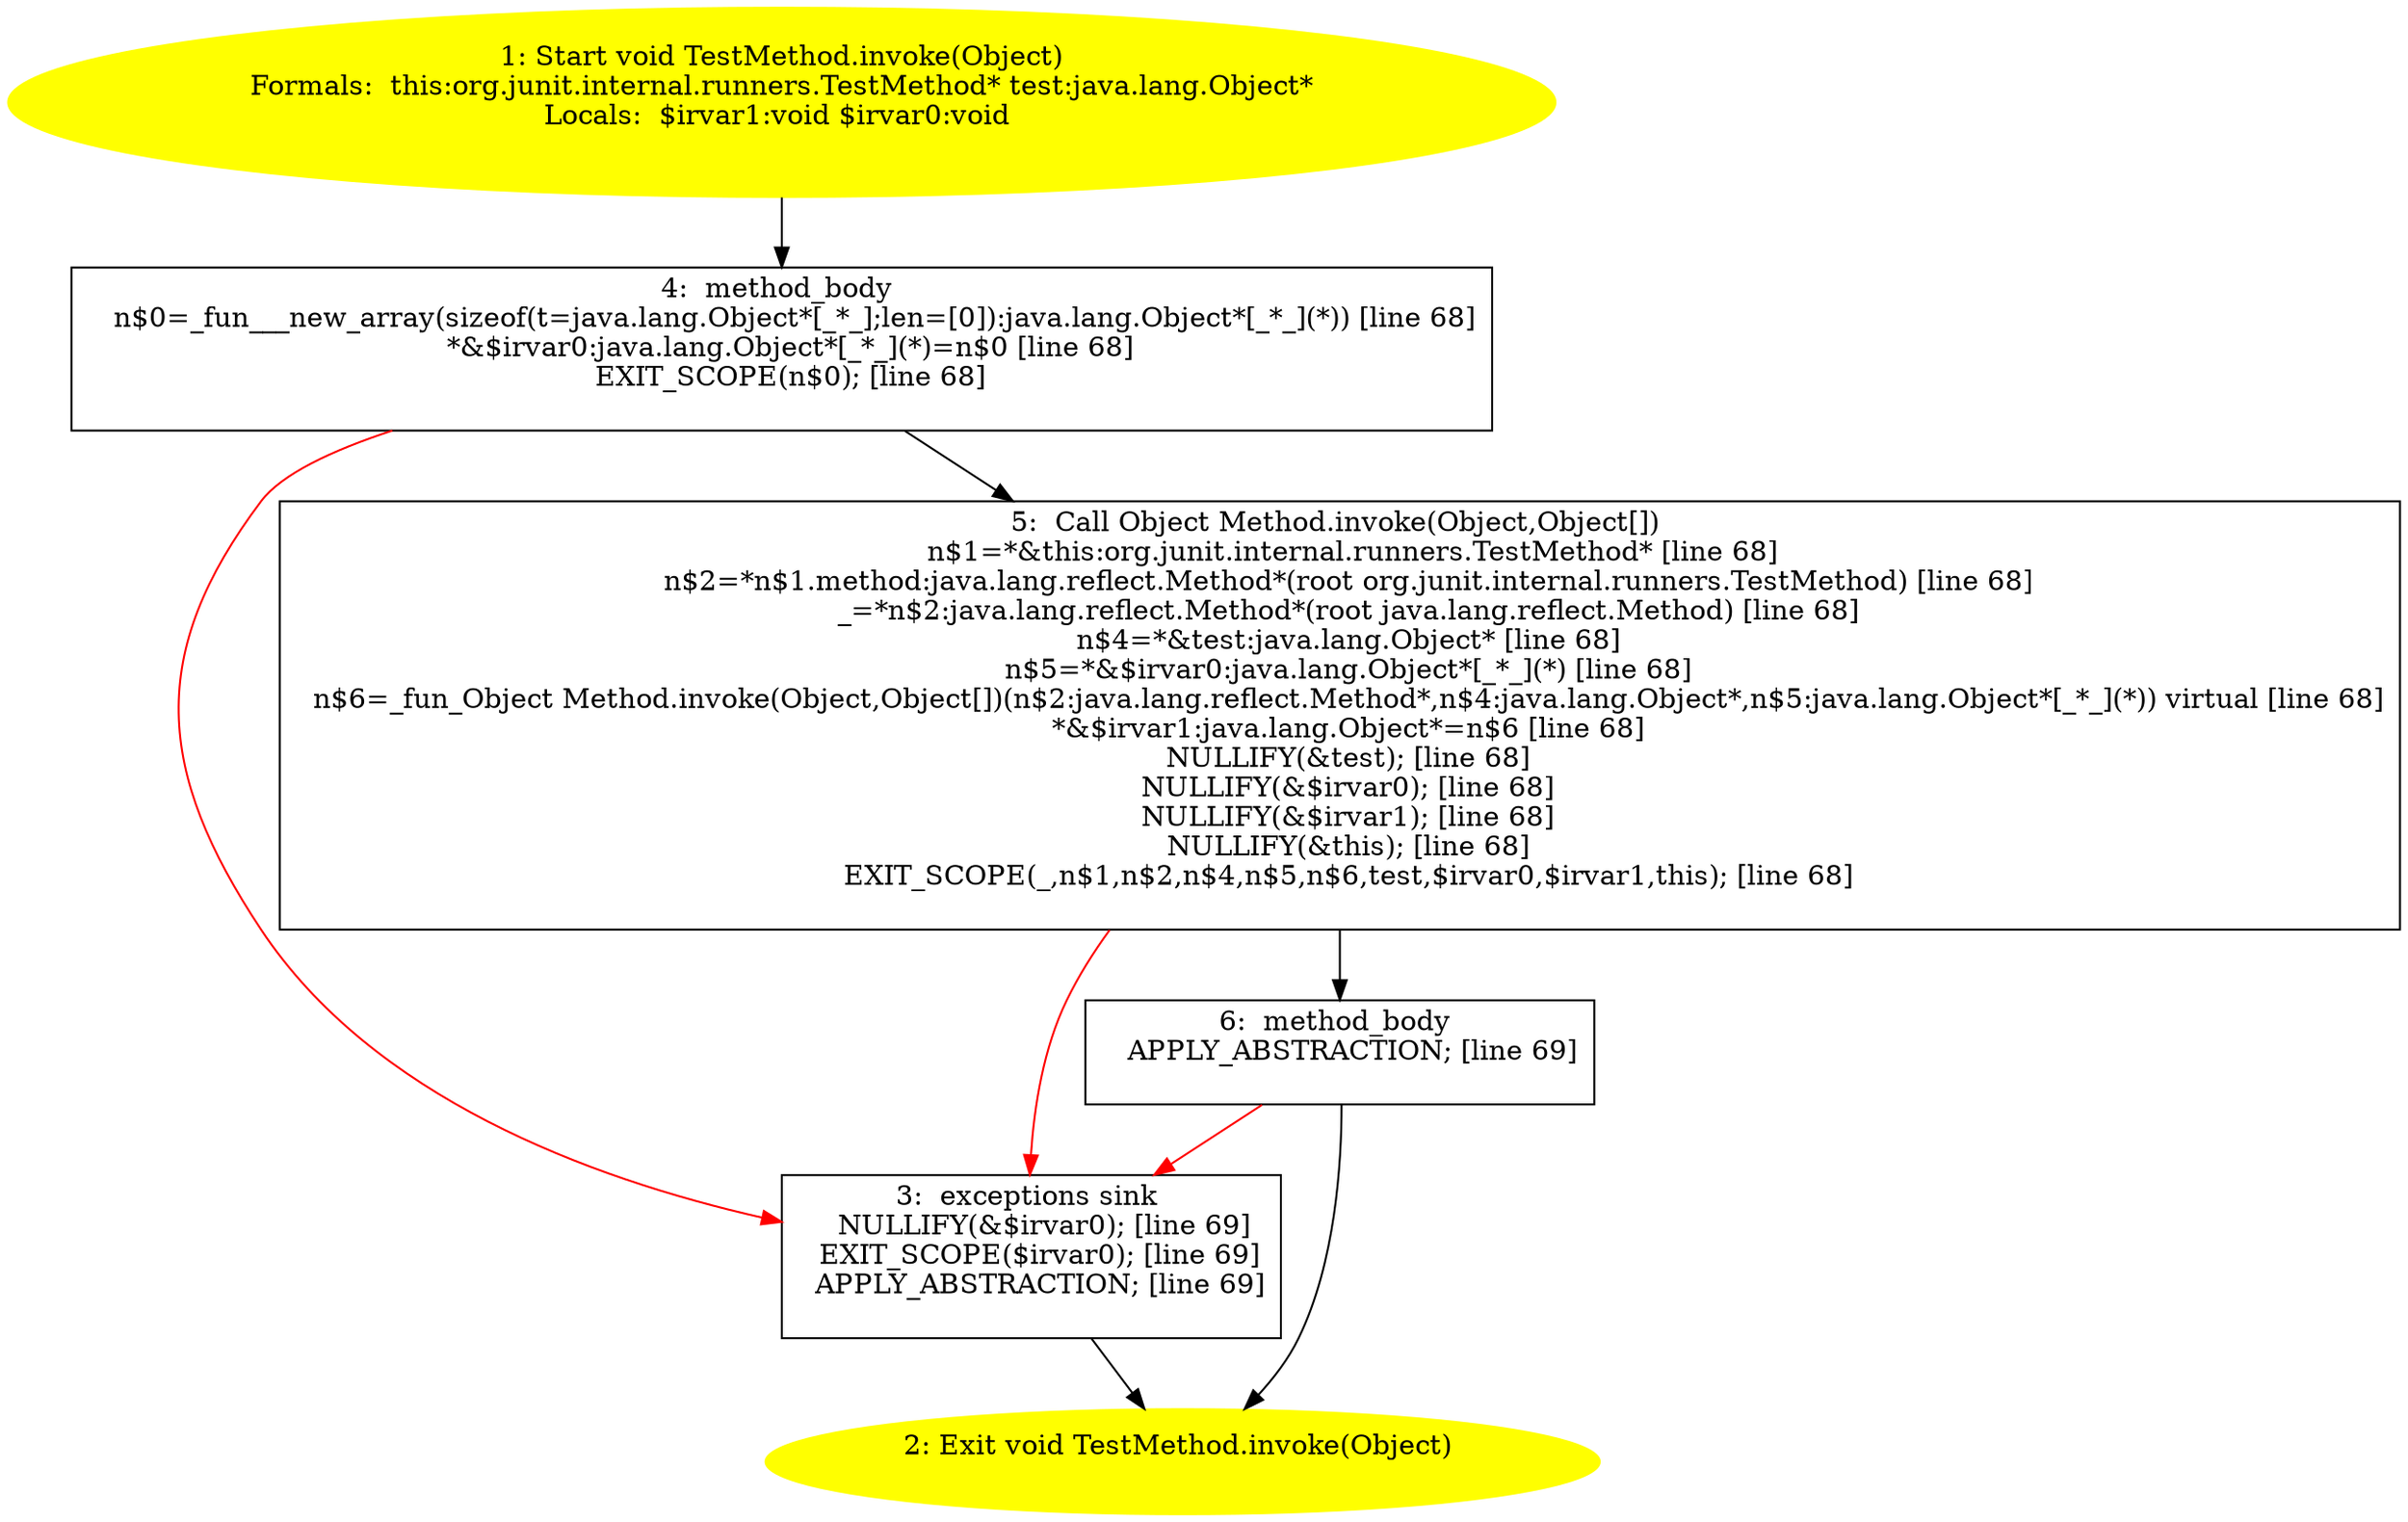 /* @generated */
digraph cfg {
"org.junit.internal.runners.TestMethod.invoke(java.lang.Object):void.211402f95de35c9aa54d8b393e7c2ad4_1" [label="1: Start void TestMethod.invoke(Object)\nFormals:  this:org.junit.internal.runners.TestMethod* test:java.lang.Object*\nLocals:  $irvar1:void $irvar0:void \n  " color=yellow style=filled]
	

	 "org.junit.internal.runners.TestMethod.invoke(java.lang.Object):void.211402f95de35c9aa54d8b393e7c2ad4_1" -> "org.junit.internal.runners.TestMethod.invoke(java.lang.Object):void.211402f95de35c9aa54d8b393e7c2ad4_4" ;
"org.junit.internal.runners.TestMethod.invoke(java.lang.Object):void.211402f95de35c9aa54d8b393e7c2ad4_2" [label="2: Exit void TestMethod.invoke(Object) \n  " color=yellow style=filled]
	

"org.junit.internal.runners.TestMethod.invoke(java.lang.Object):void.211402f95de35c9aa54d8b393e7c2ad4_3" [label="3:  exceptions sink \n   NULLIFY(&$irvar0); [line 69]\n  EXIT_SCOPE($irvar0); [line 69]\n  APPLY_ABSTRACTION; [line 69]\n " shape="box"]
	

	 "org.junit.internal.runners.TestMethod.invoke(java.lang.Object):void.211402f95de35c9aa54d8b393e7c2ad4_3" -> "org.junit.internal.runners.TestMethod.invoke(java.lang.Object):void.211402f95de35c9aa54d8b393e7c2ad4_2" ;
"org.junit.internal.runners.TestMethod.invoke(java.lang.Object):void.211402f95de35c9aa54d8b393e7c2ad4_4" [label="4:  method_body \n   n$0=_fun___new_array(sizeof(t=java.lang.Object*[_*_];len=[0]):java.lang.Object*[_*_](*)) [line 68]\n  *&$irvar0:java.lang.Object*[_*_](*)=n$0 [line 68]\n  EXIT_SCOPE(n$0); [line 68]\n " shape="box"]
	

	 "org.junit.internal.runners.TestMethod.invoke(java.lang.Object):void.211402f95de35c9aa54d8b393e7c2ad4_4" -> "org.junit.internal.runners.TestMethod.invoke(java.lang.Object):void.211402f95de35c9aa54d8b393e7c2ad4_5" ;
	 "org.junit.internal.runners.TestMethod.invoke(java.lang.Object):void.211402f95de35c9aa54d8b393e7c2ad4_4" -> "org.junit.internal.runners.TestMethod.invoke(java.lang.Object):void.211402f95de35c9aa54d8b393e7c2ad4_3" [color="red" ];
"org.junit.internal.runners.TestMethod.invoke(java.lang.Object):void.211402f95de35c9aa54d8b393e7c2ad4_5" [label="5:  Call Object Method.invoke(Object,Object[]) \n   n$1=*&this:org.junit.internal.runners.TestMethod* [line 68]\n  n$2=*n$1.method:java.lang.reflect.Method*(root org.junit.internal.runners.TestMethod) [line 68]\n  _=*n$2:java.lang.reflect.Method*(root java.lang.reflect.Method) [line 68]\n  n$4=*&test:java.lang.Object* [line 68]\n  n$5=*&$irvar0:java.lang.Object*[_*_](*) [line 68]\n  n$6=_fun_Object Method.invoke(Object,Object[])(n$2:java.lang.reflect.Method*,n$4:java.lang.Object*,n$5:java.lang.Object*[_*_](*)) virtual [line 68]\n  *&$irvar1:java.lang.Object*=n$6 [line 68]\n  NULLIFY(&test); [line 68]\n  NULLIFY(&$irvar0); [line 68]\n  NULLIFY(&$irvar1); [line 68]\n  NULLIFY(&this); [line 68]\n  EXIT_SCOPE(_,n$1,n$2,n$4,n$5,n$6,test,$irvar0,$irvar1,this); [line 68]\n " shape="box"]
	

	 "org.junit.internal.runners.TestMethod.invoke(java.lang.Object):void.211402f95de35c9aa54d8b393e7c2ad4_5" -> "org.junit.internal.runners.TestMethod.invoke(java.lang.Object):void.211402f95de35c9aa54d8b393e7c2ad4_6" ;
	 "org.junit.internal.runners.TestMethod.invoke(java.lang.Object):void.211402f95de35c9aa54d8b393e7c2ad4_5" -> "org.junit.internal.runners.TestMethod.invoke(java.lang.Object):void.211402f95de35c9aa54d8b393e7c2ad4_3" [color="red" ];
"org.junit.internal.runners.TestMethod.invoke(java.lang.Object):void.211402f95de35c9aa54d8b393e7c2ad4_6" [label="6:  method_body \n   APPLY_ABSTRACTION; [line 69]\n " shape="box"]
	

	 "org.junit.internal.runners.TestMethod.invoke(java.lang.Object):void.211402f95de35c9aa54d8b393e7c2ad4_6" -> "org.junit.internal.runners.TestMethod.invoke(java.lang.Object):void.211402f95de35c9aa54d8b393e7c2ad4_2" ;
	 "org.junit.internal.runners.TestMethod.invoke(java.lang.Object):void.211402f95de35c9aa54d8b393e7c2ad4_6" -> "org.junit.internal.runners.TestMethod.invoke(java.lang.Object):void.211402f95de35c9aa54d8b393e7c2ad4_3" [color="red" ];
}
